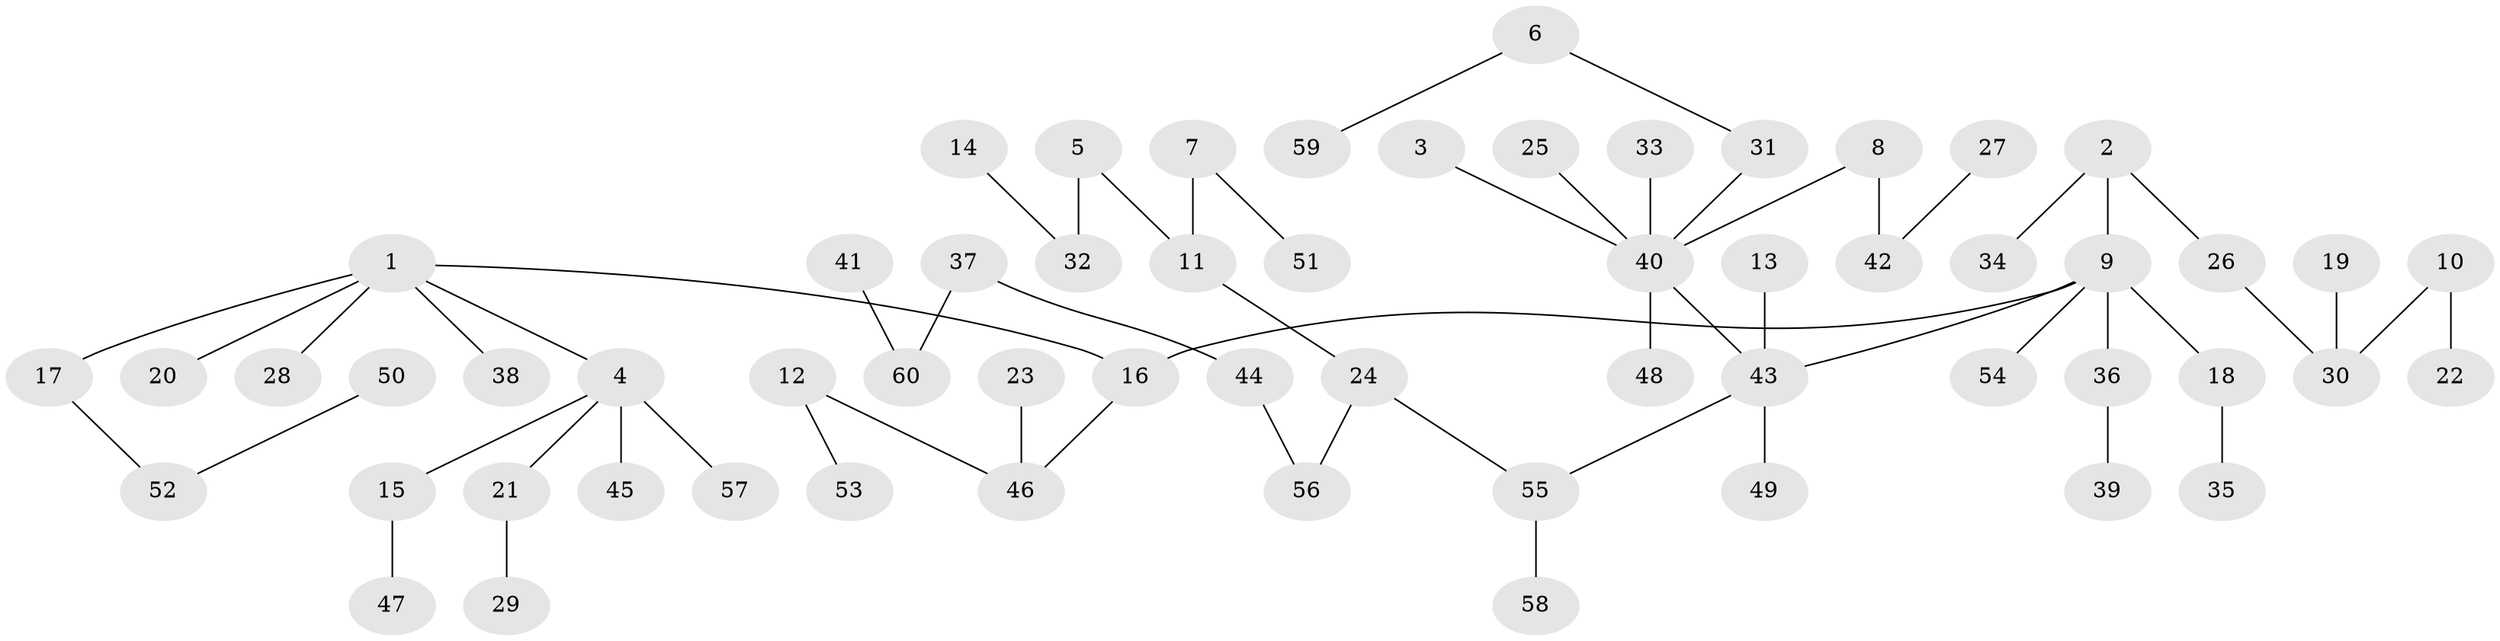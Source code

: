 // original degree distribution, {5: 0.025210084033613446, 3: 0.16806722689075632, 7: 0.008403361344537815, 4: 0.058823529411764705, 8: 0.008403361344537815, 2: 0.2605042016806723, 1: 0.47058823529411764}
// Generated by graph-tools (version 1.1) at 2025/02/03/09/25 03:02:29]
// undirected, 60 vertices, 59 edges
graph export_dot {
graph [start="1"]
  node [color=gray90,style=filled];
  1;
  2;
  3;
  4;
  5;
  6;
  7;
  8;
  9;
  10;
  11;
  12;
  13;
  14;
  15;
  16;
  17;
  18;
  19;
  20;
  21;
  22;
  23;
  24;
  25;
  26;
  27;
  28;
  29;
  30;
  31;
  32;
  33;
  34;
  35;
  36;
  37;
  38;
  39;
  40;
  41;
  42;
  43;
  44;
  45;
  46;
  47;
  48;
  49;
  50;
  51;
  52;
  53;
  54;
  55;
  56;
  57;
  58;
  59;
  60;
  1 -- 4 [weight=1.0];
  1 -- 16 [weight=1.0];
  1 -- 17 [weight=1.0];
  1 -- 20 [weight=1.0];
  1 -- 28 [weight=1.0];
  1 -- 38 [weight=1.0];
  2 -- 9 [weight=1.0];
  2 -- 26 [weight=1.0];
  2 -- 34 [weight=1.0];
  3 -- 40 [weight=1.0];
  4 -- 15 [weight=1.0];
  4 -- 21 [weight=1.0];
  4 -- 45 [weight=1.0];
  4 -- 57 [weight=1.0];
  5 -- 11 [weight=1.0];
  5 -- 32 [weight=1.0];
  6 -- 31 [weight=1.0];
  6 -- 59 [weight=1.0];
  7 -- 11 [weight=1.0];
  7 -- 51 [weight=1.0];
  8 -- 40 [weight=1.0];
  8 -- 42 [weight=1.0];
  9 -- 16 [weight=1.0];
  9 -- 18 [weight=1.0];
  9 -- 36 [weight=1.0];
  9 -- 43 [weight=1.0];
  9 -- 54 [weight=1.0];
  10 -- 22 [weight=1.0];
  10 -- 30 [weight=1.0];
  11 -- 24 [weight=1.0];
  12 -- 46 [weight=1.0];
  12 -- 53 [weight=1.0];
  13 -- 43 [weight=1.0];
  14 -- 32 [weight=1.0];
  15 -- 47 [weight=1.0];
  16 -- 46 [weight=1.0];
  17 -- 52 [weight=1.0];
  18 -- 35 [weight=1.0];
  19 -- 30 [weight=1.0];
  21 -- 29 [weight=1.0];
  23 -- 46 [weight=1.0];
  24 -- 55 [weight=1.0];
  24 -- 56 [weight=1.0];
  25 -- 40 [weight=1.0];
  26 -- 30 [weight=1.0];
  27 -- 42 [weight=1.0];
  31 -- 40 [weight=1.0];
  33 -- 40 [weight=1.0];
  36 -- 39 [weight=1.0];
  37 -- 44 [weight=1.0];
  37 -- 60 [weight=1.0];
  40 -- 43 [weight=1.0];
  40 -- 48 [weight=1.0];
  41 -- 60 [weight=1.0];
  43 -- 49 [weight=1.0];
  43 -- 55 [weight=1.0];
  44 -- 56 [weight=1.0];
  50 -- 52 [weight=1.0];
  55 -- 58 [weight=1.0];
}
